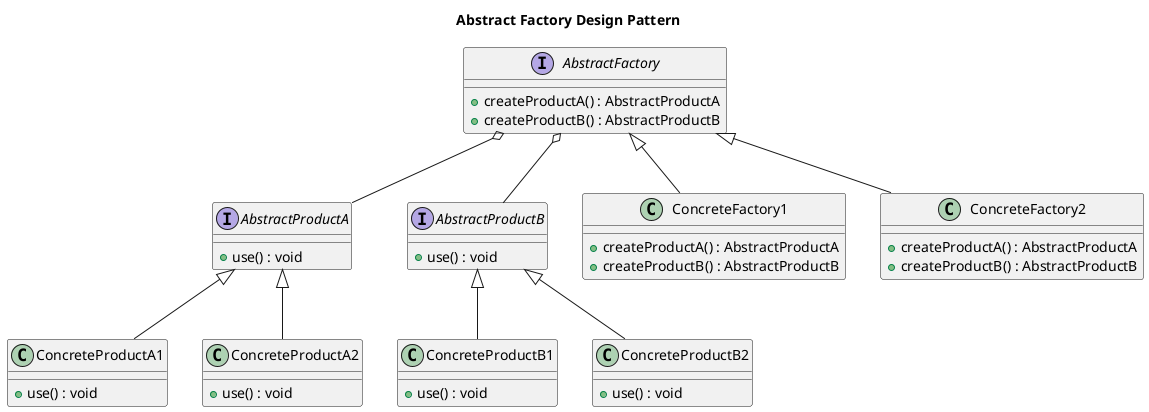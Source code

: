 @startuml
title Abstract Factory Design Pattern

interface AbstractProductA {
    + use() : void
}

interface AbstractProductB {
    + use() : void
}

class ConcreteProductA1 {
    + use() : void
}

class ConcreteProductA2 {
    + use() : void
}

class ConcreteProductB1 {
    + use() : void
}

class ConcreteProductB2 {
    + use() : void
}

AbstractProductA <|-- ConcreteProductA1
AbstractProductA <|-- ConcreteProductA2
AbstractProductB <|-- ConcreteProductB1
AbstractProductB <|-- ConcreteProductB2

interface AbstractFactory {
    + createProductA() : AbstractProductA
    + createProductB() : AbstractProductB
}

class ConcreteFactory1 {
    + createProductA() : AbstractProductA
    + createProductB() : AbstractProductB
}

class ConcreteFactory2 {
    + createProductA() : AbstractProductA
    + createProductB() : AbstractProductB
}

AbstractFactory <|-- ConcreteFactory1
AbstractFactory <|-- ConcreteFactory2
AbstractFactory o-- AbstractProductA
AbstractFactory o-- AbstractProductB

@enduml